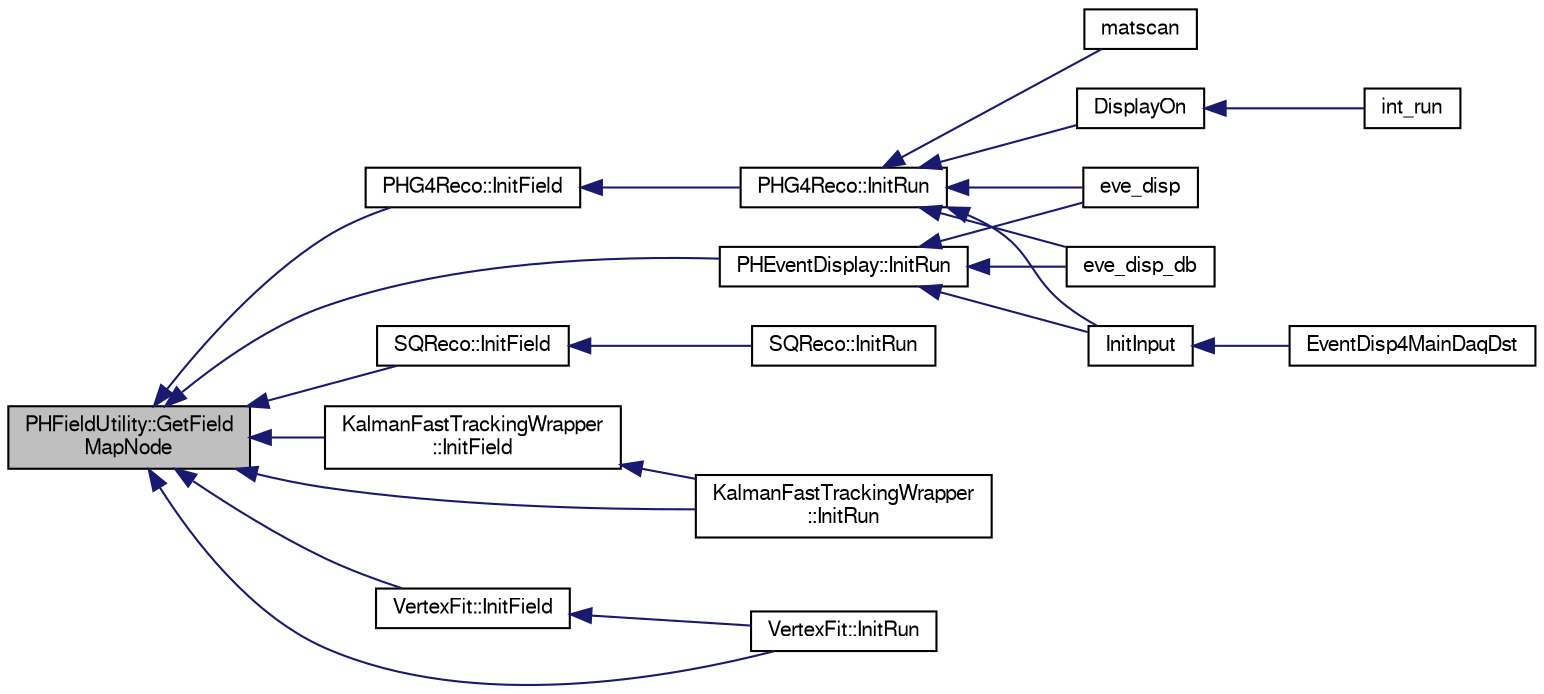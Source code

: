 digraph "PHFieldUtility::GetFieldMapNode"
{
  bgcolor="transparent";
  edge [fontname="FreeSans",fontsize="10",labelfontname="FreeSans",labelfontsize="10"];
  node [fontname="FreeSans",fontsize="10",shape=record];
  rankdir="LR";
  Node1 [label="PHFieldUtility::GetField\lMapNode",height=0.2,width=0.4,color="black", fillcolor="grey75", style="filled" fontcolor="black"];
  Node1 -> Node2 [dir="back",color="midnightblue",fontsize="10",style="solid",fontname="FreeSans"];
  Node2 [label="PHG4Reco::InitField",height=0.2,width=0.4,color="black",URL="$d0/d78/classPHG4Reco.html#a66fc50f0871fbaf83b21edfa8ae98259"];
  Node2 -> Node3 [dir="back",color="midnightblue",fontsize="10",style="solid",fontname="FreeSans"];
  Node3 [label="PHG4Reco::InitRun",height=0.2,width=0.4,color="black",URL="$d0/d78/classPHG4Reco.html#a9d8228ce8682c19cd6be2f6b44ec847b"];
  Node3 -> Node4 [dir="back",color="midnightblue",fontsize="10",style="solid",fontname="FreeSans"];
  Node4 [label="DisplayOn",height=0.2,width=0.4,color="black",URL="$da/d76/E1039Shielding_2DisplayOn_8C.html#a8ac4d6fb78f920957b354f88d6195f54"];
  Node4 -> Node5 [dir="back",color="midnightblue",fontsize="10",style="solid",fontname="FreeSans"];
  Node5 [label="int_run",height=0.2,width=0.4,color="black",URL="$d1/da2/E1039Shielding_2int__run_8C.html#a088590a1a5b93b904ba076de8ca1ef82"];
  Node3 -> Node6 [dir="back",color="midnightblue",fontsize="10",style="solid",fontname="FreeSans"];
  Node6 [label="matscan",height=0.2,width=0.4,color="black",URL="$d9/d1d/matscan_8C.html#a98ccbc6135fead542f3c4d1dd6882d63"];
  Node3 -> Node7 [dir="back",color="midnightblue",fontsize="10",style="solid",fontname="FreeSans"];
  Node7 [label="eve_disp",height=0.2,width=0.4,color="black",URL="$d2/d96/eve__disp_8C.html#abeb034dea489ef1866373d2464ec5721"];
  Node3 -> Node8 [dir="back",color="midnightblue",fontsize="10",style="solid",fontname="FreeSans"];
  Node8 [label="eve_disp_db",height=0.2,width=0.4,color="black",URL="$de/d2a/eve__disp__db_8C.html#aa8b45dd9cf940c8aff427aed5d9db19f"];
  Node3 -> Node9 [dir="back",color="midnightblue",fontsize="10",style="solid",fontname="FreeSans"];
  Node9 [label="InitInput",height=0.2,width=0.4,color="black",URL="$d6/d9e/EventDisp4MainDaqDst_8C.html#a9d62acc9c2150e00b509d9d553d7d6c1"];
  Node9 -> Node10 [dir="back",color="midnightblue",fontsize="10",style="solid",fontname="FreeSans"];
  Node10 [label="EventDisp4MainDaqDst",height=0.2,width=0.4,color="black",URL="$d6/d9e/EventDisp4MainDaqDst_8C.html#a52e0269749883c6976db81717ead7d9b"];
  Node1 -> Node11 [dir="back",color="midnightblue",fontsize="10",style="solid",fontname="FreeSans"];
  Node11 [label="SQReco::InitField",height=0.2,width=0.4,color="black",URL="$df/df2/classSQReco.html#adc8124f9043cb5d4ddf64b03f1194796"];
  Node11 -> Node12 [dir="back",color="midnightblue",fontsize="10",style="solid",fontname="FreeSans"];
  Node12 [label="SQReco::InitRun",height=0.2,width=0.4,color="black",URL="$df/df2/classSQReco.html#ac7504718746454c2518be860d2224802"];
  Node1 -> Node13 [dir="back",color="midnightblue",fontsize="10",style="solid",fontname="FreeSans"];
  Node13 [label="KalmanFastTrackingWrapper\l::InitField",height=0.2,width=0.4,color="black",URL="$d4/dff/classKalmanFastTrackingWrapper.html#a73a592ff928c69486ab8835049ae9366"];
  Node13 -> Node14 [dir="back",color="midnightblue",fontsize="10",style="solid",fontname="FreeSans"];
  Node14 [label="KalmanFastTrackingWrapper\l::InitRun",height=0.2,width=0.4,color="black",URL="$d4/dff/classKalmanFastTrackingWrapper.html#a3bb9169cefe8ea8969f0ec5661baca2b"];
  Node1 -> Node15 [dir="back",color="midnightblue",fontsize="10",style="solid",fontname="FreeSans"];
  Node15 [label="VertexFit::InitField",height=0.2,width=0.4,color="black",URL="$d1/d13/classVertexFit.html#aa3b8196ccf6bcdc7daaec3abbdf1873b"];
  Node15 -> Node16 [dir="back",color="midnightblue",fontsize="10",style="solid",fontname="FreeSans"];
  Node16 [label="VertexFit::InitRun",height=0.2,width=0.4,color="black",URL="$d1/d13/classVertexFit.html#a818383ba3a5c7c386c5c8bb3328aa0a3"];
  Node1 -> Node17 [dir="back",color="midnightblue",fontsize="10",style="solid",fontname="FreeSans"];
  Node17 [label="PHEventDisplay::InitRun",height=0.2,width=0.4,color="black",URL="$d1/dce/classPHEventDisplay.html#a41be51990798d21514cd311258511f42",tooltip="Run initialization. "];
  Node17 -> Node7 [dir="back",color="midnightblue",fontsize="10",style="solid",fontname="FreeSans"];
  Node17 -> Node8 [dir="back",color="midnightblue",fontsize="10",style="solid",fontname="FreeSans"];
  Node17 -> Node9 [dir="back",color="midnightblue",fontsize="10",style="solid",fontname="FreeSans"];
  Node1 -> Node14 [dir="back",color="midnightblue",fontsize="10",style="solid",fontname="FreeSans"];
  Node1 -> Node16 [dir="back",color="midnightblue",fontsize="10",style="solid",fontname="FreeSans"];
}
